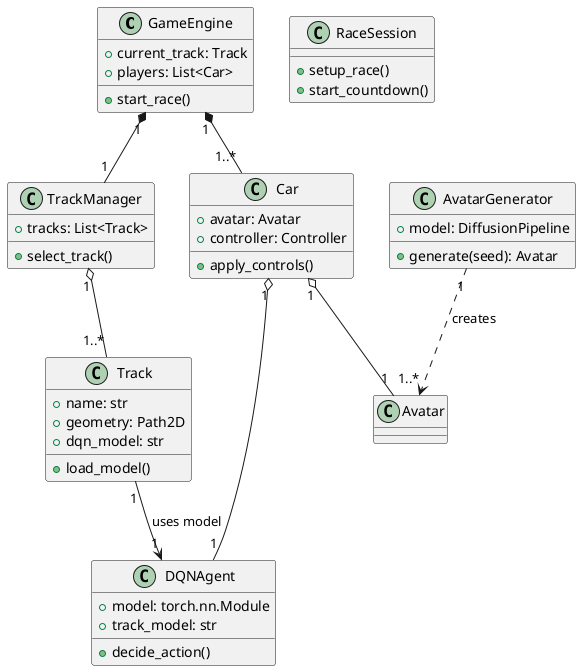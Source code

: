 @startuml
class GameEngine {
  +current_track: Track
  +players: List<Car>
  +start_race()
}

class Track {
  +name: str
  +geometry: Path2D
  +dqn_model: str
  +load_model()
}

class TrackManager {
  +tracks: List<Track>
  +select_track()
}

class Car {
  +avatar: Avatar
  +controller: Controller
  +apply_controls()
}

class DQNAgent {
  +model: torch.nn.Module
  +track_model: str
  +decide_action()
}

class AvatarGenerator {
  +model: DiffusionPipeline
  +generate(seed): Avatar
}

class RaceSession {
  +setup_race()
  +start_countdown()
}

GameEngine "1" *-- "1" TrackManager
GameEngine "1" *-- "1..*" Car
TrackManager "1" o-- "1..*" Track
Car "1" o-- "1" DQNAgent
Car "1" o-- "1" Avatar
AvatarGenerator "1" ..> "1..*" Avatar : creates
Track "1" --> "1" DQNAgent : uses model
@enduml